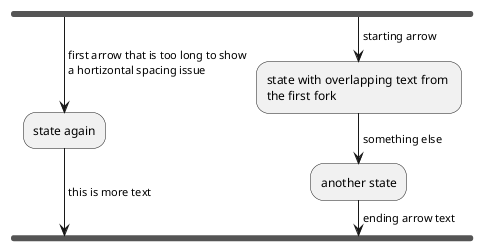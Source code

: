{
  "sha1": "dofenl2d6jskcb8ezkrsnm27eefvg3",
  "insertion": {
    "when": "2024-06-01T09:03:03.258Z",
    "url": "https://forum.plantuml.net/11344/no-text-spacing-with-fork-activity-diagram?show=11364#c11364",
    "user": "plantuml@gmail.com"
  }
}
@startuml
fork
-> first arrow that is too long to show\na hortizontal spacing issue;
:state again;
-> this is more text;
fork again
-> starting arrow;
:state with overlapping text from \nthe first fork;
->something else;
:another state;
-> ending arrow text;
end fork
@enduml
